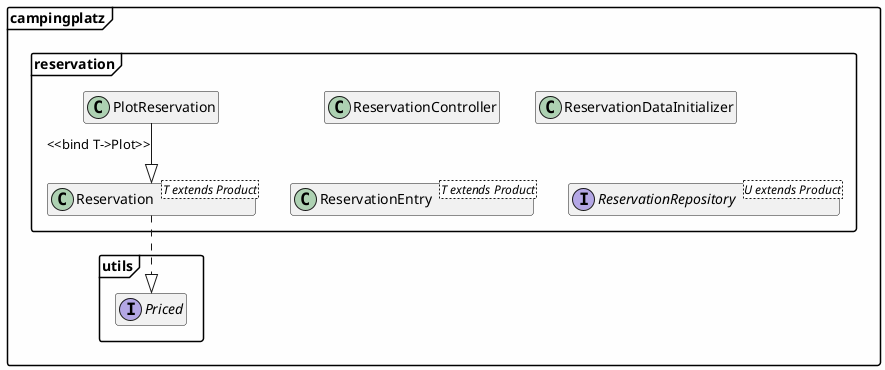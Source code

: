 @startuml
hide empty fields
hide empty methods
skinparam classAttributeIconSize 0
skinparam linetype ortho
skinparam BackgroundColor #FEFEFE
allowmixing
skinparam packageStyle Frame

interface campingplatz.utils.Priced



package campingplatz.reservation{
    class PlotReservation{
    }
    class Reservation<T extends Product>{
    }
    class ReservationController{
    }
    class ReservationDataInitializer{
    }
    class ReservationEntry<T extends Product>{
    }
    interface ReservationRepository<U extends Product>{
    }

}

PlotReservation --|> Reservation: <<bind T->Plot>>

Reservation ..|> Priced

@enduml